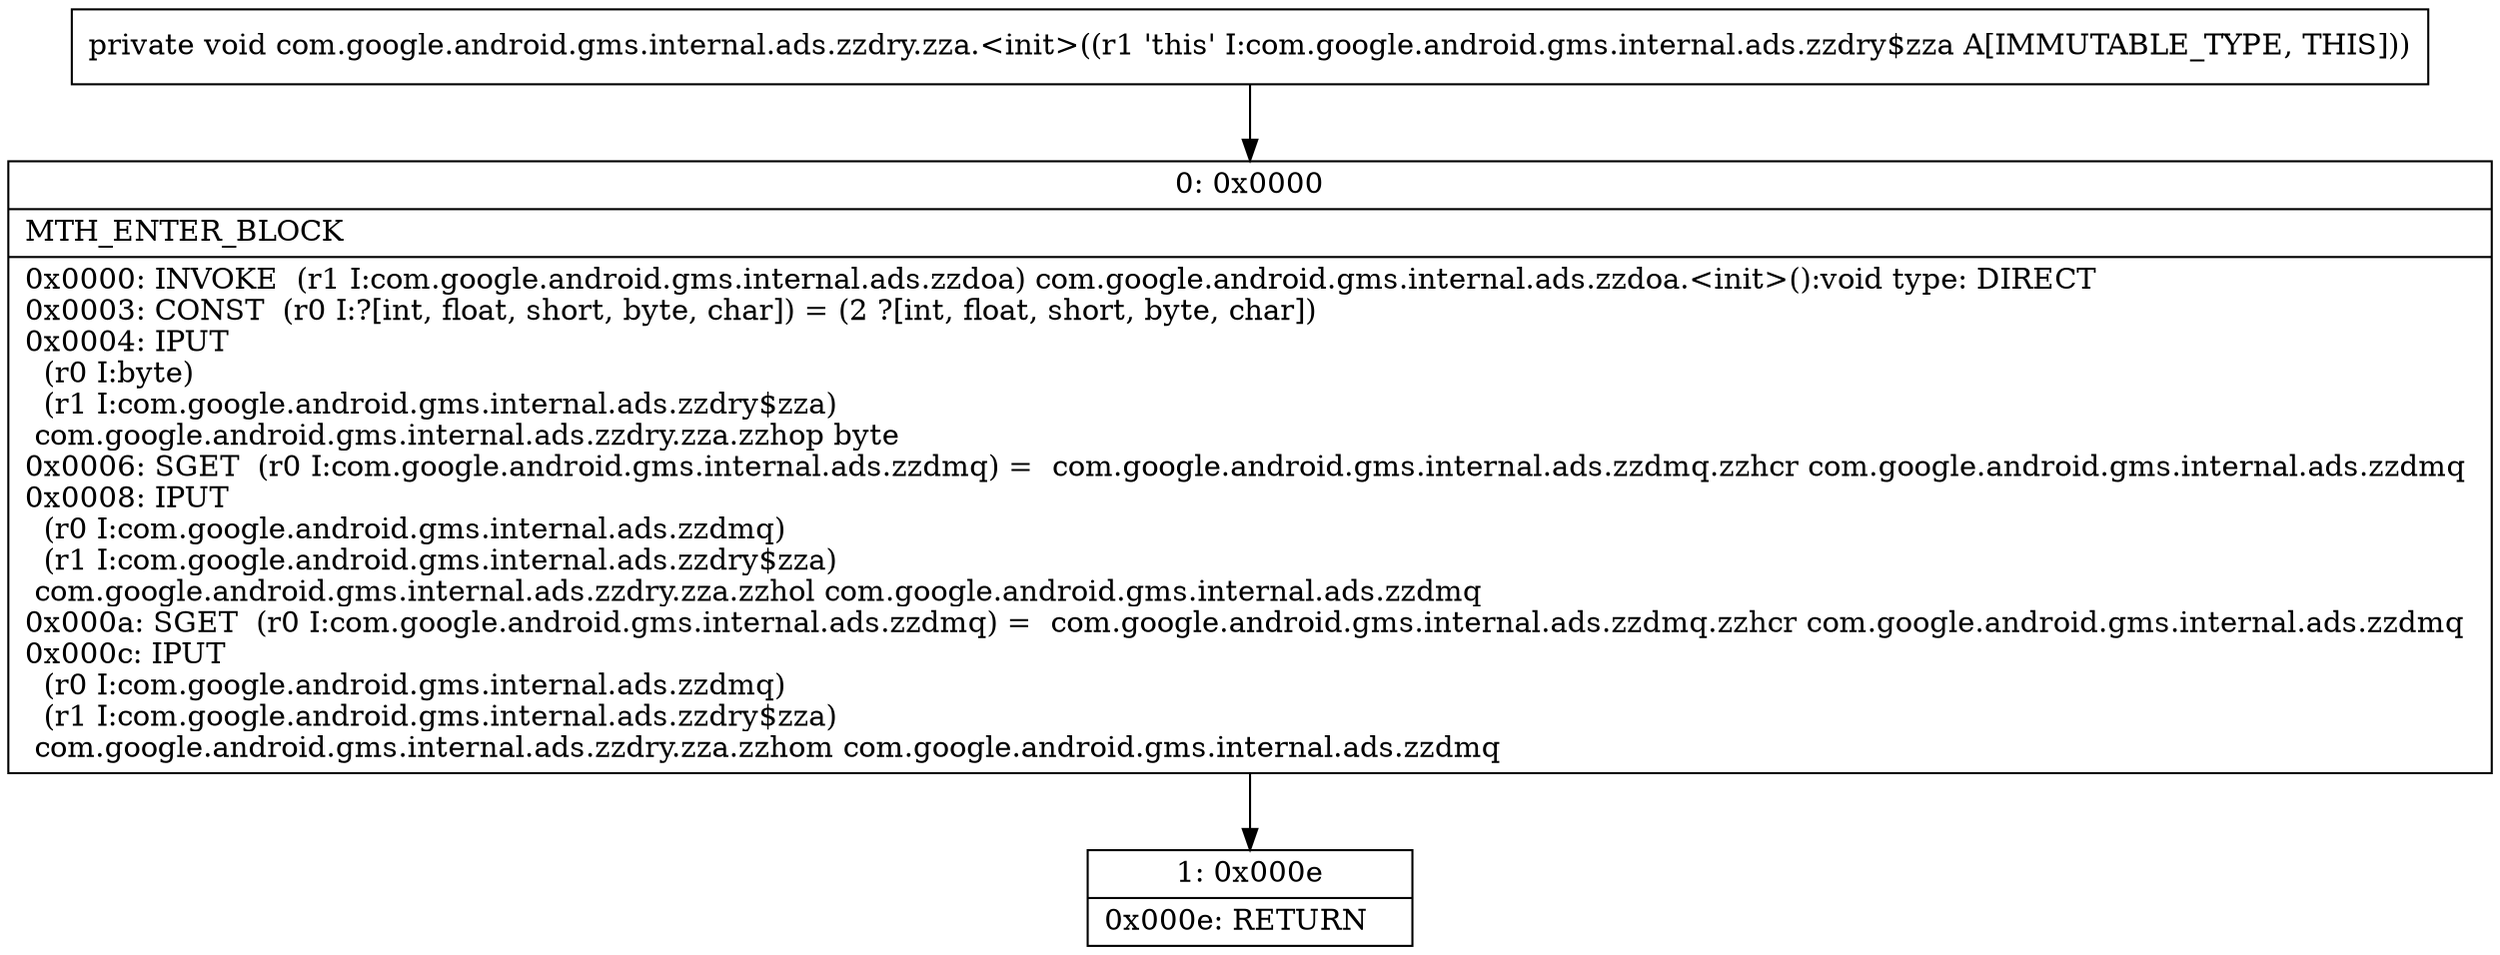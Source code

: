 digraph "CFG forcom.google.android.gms.internal.ads.zzdry.zza.\<init\>()V" {
Node_0 [shape=record,label="{0\:\ 0x0000|MTH_ENTER_BLOCK\l|0x0000: INVOKE  (r1 I:com.google.android.gms.internal.ads.zzdoa) com.google.android.gms.internal.ads.zzdoa.\<init\>():void type: DIRECT \l0x0003: CONST  (r0 I:?[int, float, short, byte, char]) = (2 ?[int, float, short, byte, char]) \l0x0004: IPUT  \l  (r0 I:byte)\l  (r1 I:com.google.android.gms.internal.ads.zzdry$zza)\l com.google.android.gms.internal.ads.zzdry.zza.zzhop byte \l0x0006: SGET  (r0 I:com.google.android.gms.internal.ads.zzdmq) =  com.google.android.gms.internal.ads.zzdmq.zzhcr com.google.android.gms.internal.ads.zzdmq \l0x0008: IPUT  \l  (r0 I:com.google.android.gms.internal.ads.zzdmq)\l  (r1 I:com.google.android.gms.internal.ads.zzdry$zza)\l com.google.android.gms.internal.ads.zzdry.zza.zzhol com.google.android.gms.internal.ads.zzdmq \l0x000a: SGET  (r0 I:com.google.android.gms.internal.ads.zzdmq) =  com.google.android.gms.internal.ads.zzdmq.zzhcr com.google.android.gms.internal.ads.zzdmq \l0x000c: IPUT  \l  (r0 I:com.google.android.gms.internal.ads.zzdmq)\l  (r1 I:com.google.android.gms.internal.ads.zzdry$zza)\l com.google.android.gms.internal.ads.zzdry.zza.zzhom com.google.android.gms.internal.ads.zzdmq \l}"];
Node_1 [shape=record,label="{1\:\ 0x000e|0x000e: RETURN   \l}"];
MethodNode[shape=record,label="{private void com.google.android.gms.internal.ads.zzdry.zza.\<init\>((r1 'this' I:com.google.android.gms.internal.ads.zzdry$zza A[IMMUTABLE_TYPE, THIS])) }"];
MethodNode -> Node_0;
Node_0 -> Node_1;
}

